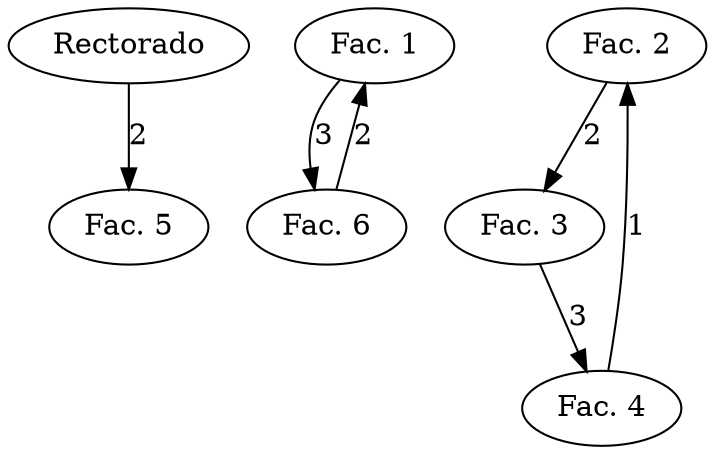 digraph G {

    Rectorado -> "Fac. 5" [label="2"];
    
    "Fac. 1"  -> "Fac. 6" [label="3"];

    "Fac. 2"  -> "Fac. 3" [label="2"];

    "Fac. 3"  -> "Fac. 4" [label="3"];

    "Fac. 4"  -> "Fac. 2" [label="1"];

    "Fac. 6"  -> "Fac. 1" [label="2"];
}

